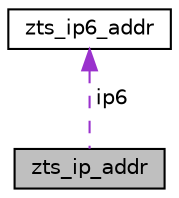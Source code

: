 digraph "zts_ip_addr"
{
 // LATEX_PDF_SIZE
  edge [fontname="Helvetica",fontsize="10",labelfontname="Helvetica",labelfontsize="10"];
  node [fontname="Helvetica",fontsize="10",shape=record];
  Node1 [label="zts_ip_addr",height=0.2,width=0.4,color="black", fillcolor="grey75", style="filled", fontcolor="black",tooltip=" "];
  Node2 -> Node1 [dir="back",color="darkorchid3",fontsize="10",style="dashed",label=" ip6" ,fontname="Helvetica"];
  Node2 [label="zts_ip6_addr",height=0.2,width=0.4,color="black", fillcolor="white", style="filled",URL="$structzts__ip6__addr.html",tooltip=" "];
}
